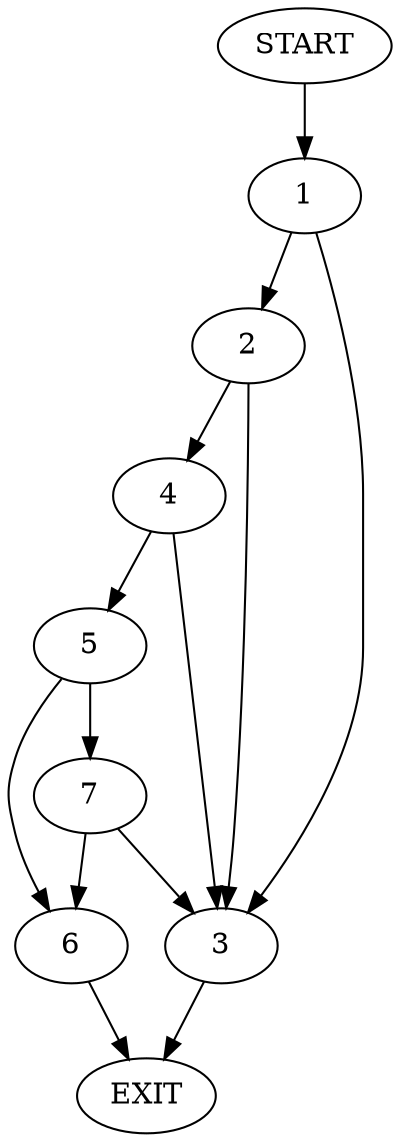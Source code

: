 digraph {
0 [label="START"]
8 [label="EXIT"]
0 -> 1
1 -> 2
1 -> 3
3 -> 8
2 -> 4
2 -> 3
4 -> 5
4 -> 3
5 -> 6
5 -> 7
6 -> 8
7 -> 6
7 -> 3
}
